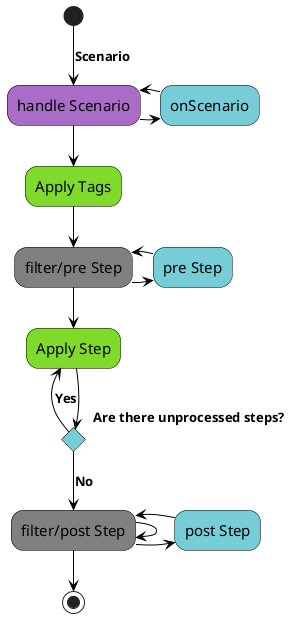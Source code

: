 @startuml
skinparam activity {
BackgroundColor #76CDD8
BackgroundColor<<apply>> #80DA2B
BackgroundColor<<filter>> #808080
BackgroundColor<<handle>> #AA6DC7
ArrowColor black
ArrowFontSize 13
ArrowFontStyle bold
ArrowFontName Segoe UI
BorderColor black
FontName Segoe UI
FontSize 15
}
(*) -->[Scenario] "handle Scenario"
-right-> "onScenario"
-left-> "handle Scenario"<<handle>>
--> "Apply Tags"<<apply>>
--> "filter/pre Step"
-right-> "pre Step"
-left-> "filter/pre Step"<<filter>>
--> "Apply Step"<<apply>>
If "Are there unprocessed steps?"
-left-> [Yes] "Apply Step"
else
--> [No] "filter/post Step"<<filter>>
--> "filter/post Step"
-right-> "post Step"
-left-> "filter/post Step"<<filter>>
--> (*)
@enduml